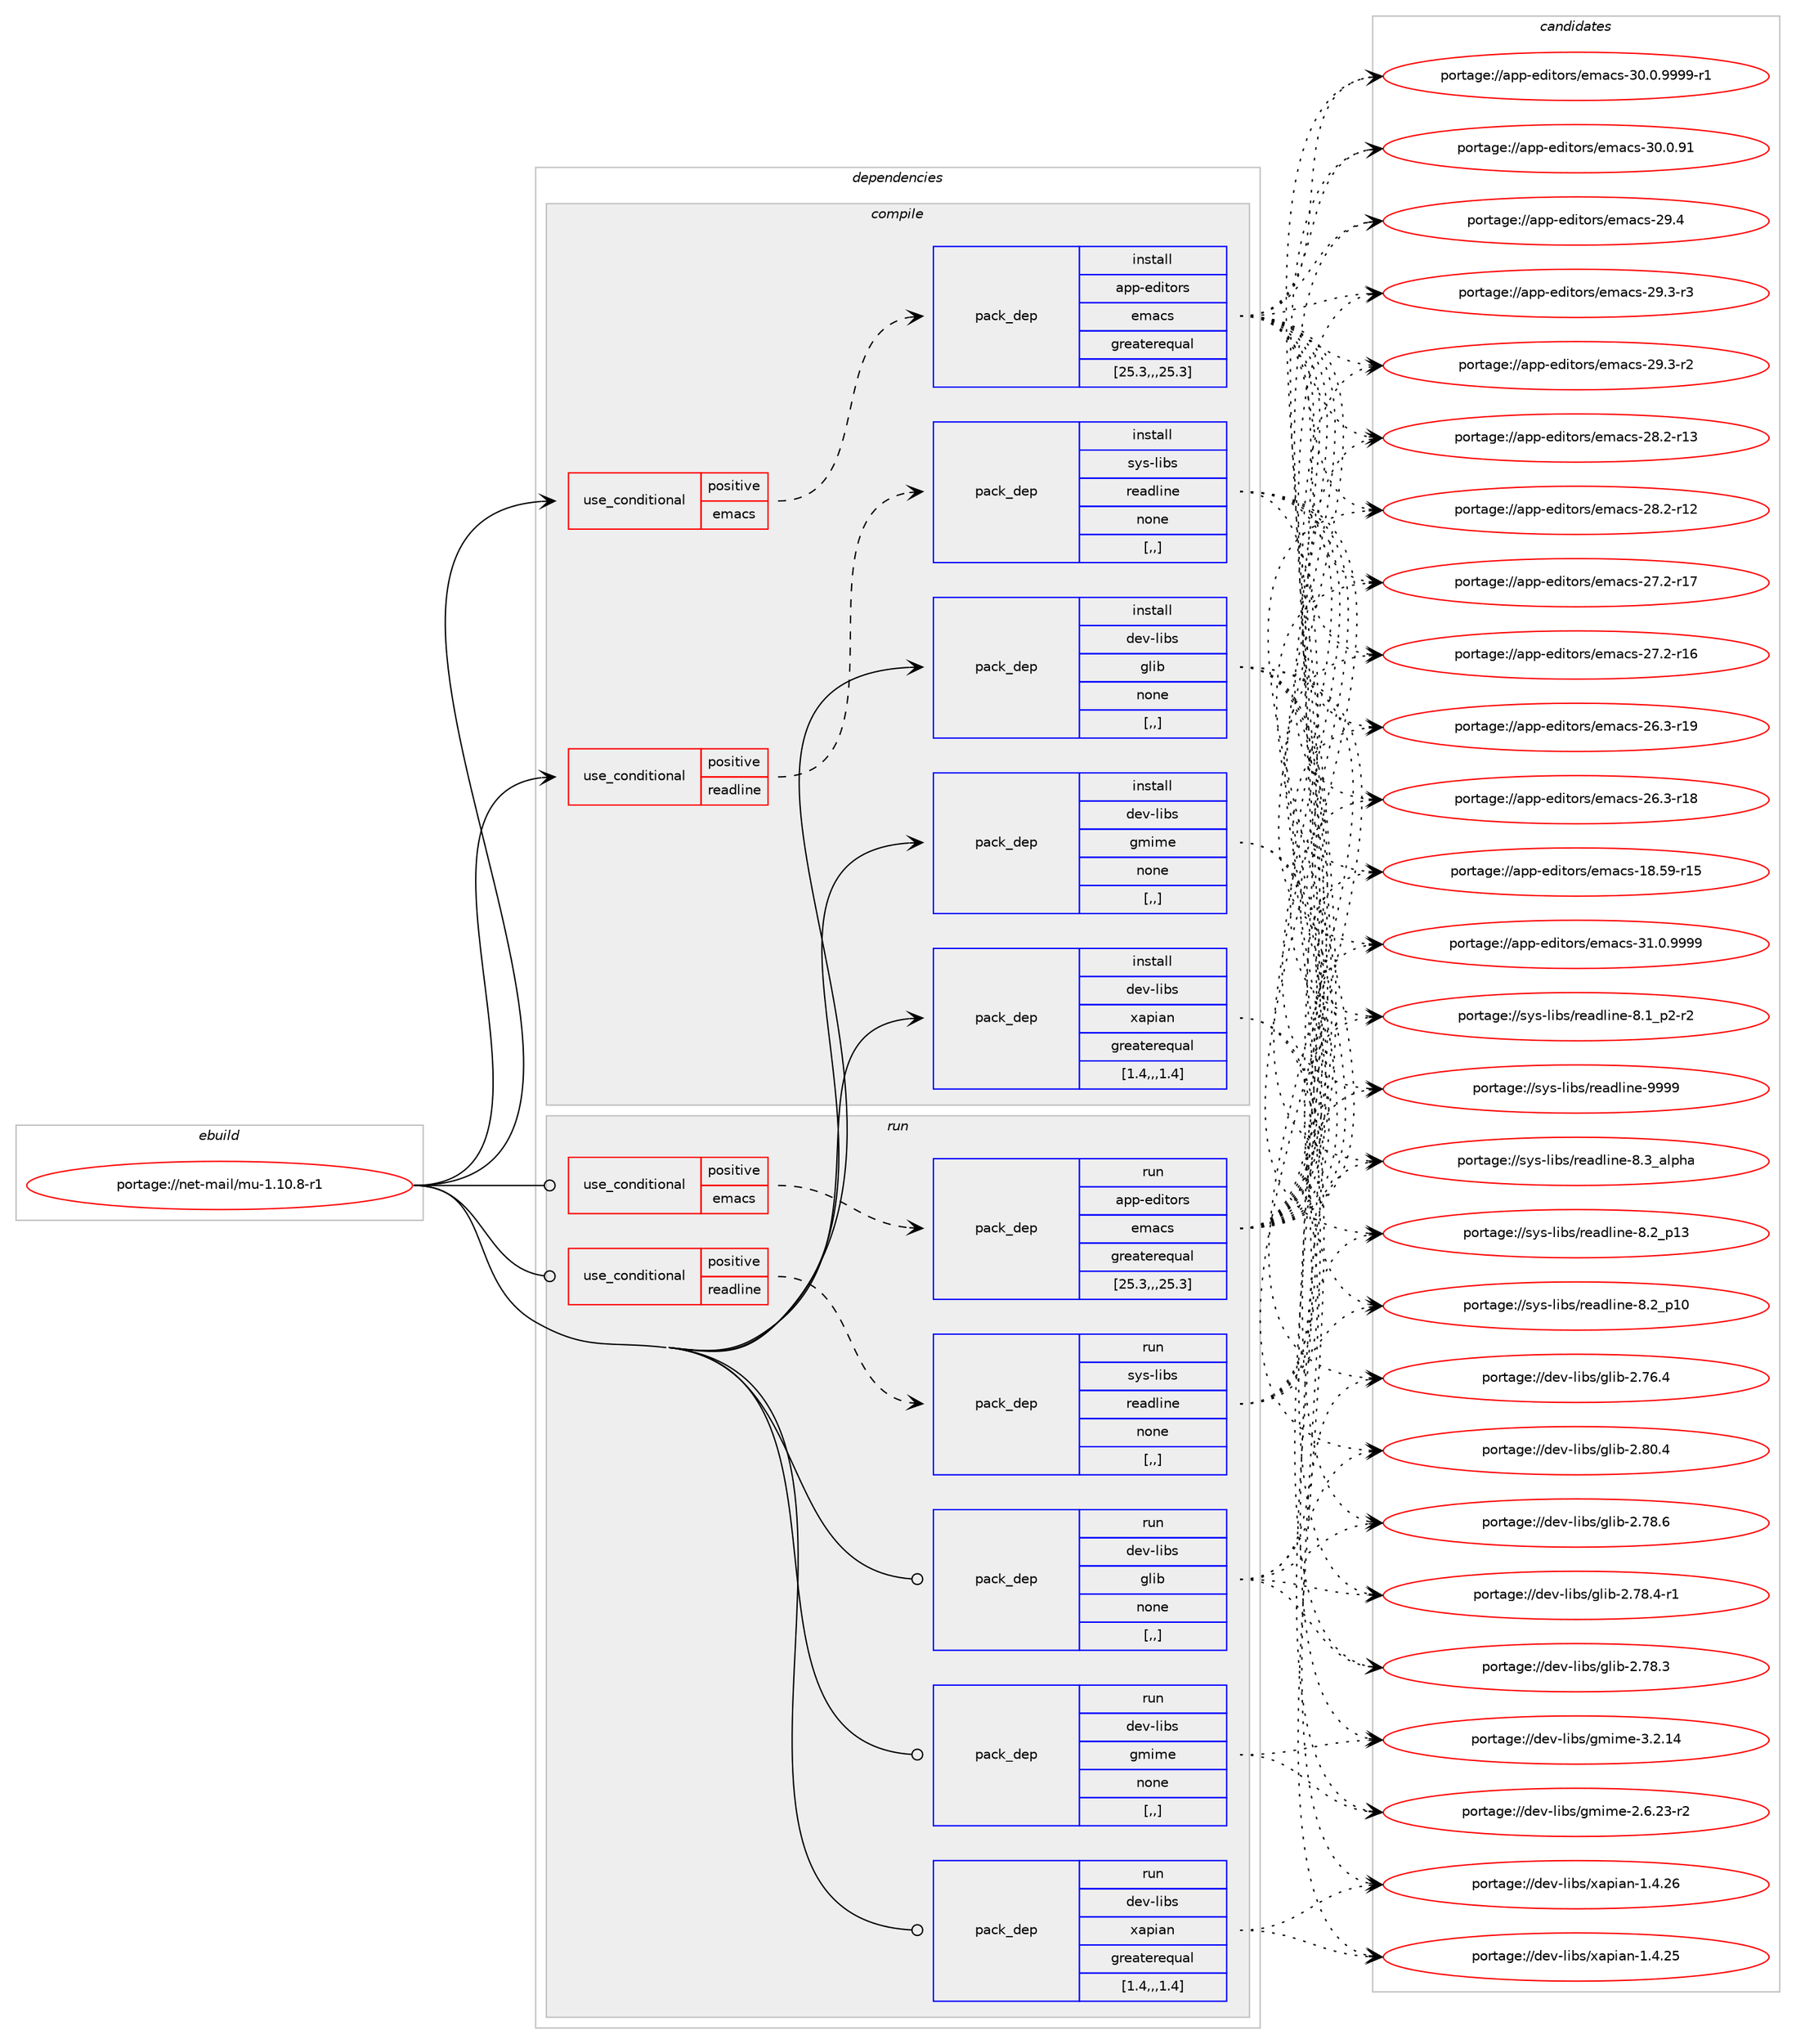 digraph prolog {

# *************
# Graph options
# *************

newrank=true;
concentrate=true;
compound=true;
graph [rankdir=LR,fontname=Helvetica,fontsize=10,ranksep=1.5];#, ranksep=2.5, nodesep=0.2];
edge  [arrowhead=vee];
node  [fontname=Helvetica,fontsize=10];

# **********
# The ebuild
# **********

subgraph cluster_leftcol {
color=gray;
label=<<i>ebuild</i>>;
id [label="portage://net-mail/mu-1.10.8-r1", color=red, width=4, href="../net-mail/mu-1.10.8-r1.svg"];
}

# ****************
# The dependencies
# ****************

subgraph cluster_midcol {
color=gray;
label=<<i>dependencies</i>>;
subgraph cluster_compile {
fillcolor="#eeeeee";
style=filled;
label=<<i>compile</i>>;
subgraph cond229699 {
dependency876384 [label=<<TABLE BORDER="0" CELLBORDER="1" CELLSPACING="0" CELLPADDING="4"><TR><TD ROWSPAN="3" CELLPADDING="10">use_conditional</TD></TR><TR><TD>positive</TD></TR><TR><TD>emacs</TD></TR></TABLE>>, shape=none, color=red];
subgraph pack640252 {
dependency876385 [label=<<TABLE BORDER="0" CELLBORDER="1" CELLSPACING="0" CELLPADDING="4" WIDTH="220"><TR><TD ROWSPAN="6" CELLPADDING="30">pack_dep</TD></TR><TR><TD WIDTH="110">install</TD></TR><TR><TD>app-editors</TD></TR><TR><TD>emacs</TD></TR><TR><TD>greaterequal</TD></TR><TR><TD>[25.3,,,25.3]</TD></TR></TABLE>>, shape=none, color=blue];
}
dependency876384:e -> dependency876385:w [weight=20,style="dashed",arrowhead="vee"];
}
id:e -> dependency876384:w [weight=20,style="solid",arrowhead="vee"];
subgraph cond229700 {
dependency876386 [label=<<TABLE BORDER="0" CELLBORDER="1" CELLSPACING="0" CELLPADDING="4"><TR><TD ROWSPAN="3" CELLPADDING="10">use_conditional</TD></TR><TR><TD>positive</TD></TR><TR><TD>readline</TD></TR></TABLE>>, shape=none, color=red];
subgraph pack640253 {
dependency876387 [label=<<TABLE BORDER="0" CELLBORDER="1" CELLSPACING="0" CELLPADDING="4" WIDTH="220"><TR><TD ROWSPAN="6" CELLPADDING="30">pack_dep</TD></TR><TR><TD WIDTH="110">install</TD></TR><TR><TD>sys-libs</TD></TR><TR><TD>readline</TD></TR><TR><TD>none</TD></TR><TR><TD>[,,]</TD></TR></TABLE>>, shape=none, color=blue];
}
dependency876386:e -> dependency876387:w [weight=20,style="dashed",arrowhead="vee"];
}
id:e -> dependency876386:w [weight=20,style="solid",arrowhead="vee"];
subgraph pack640254 {
dependency876388 [label=<<TABLE BORDER="0" CELLBORDER="1" CELLSPACING="0" CELLPADDING="4" WIDTH="220"><TR><TD ROWSPAN="6" CELLPADDING="30">pack_dep</TD></TR><TR><TD WIDTH="110">install</TD></TR><TR><TD>dev-libs</TD></TR><TR><TD>glib</TD></TR><TR><TD>none</TD></TR><TR><TD>[,,]</TD></TR></TABLE>>, shape=none, color=blue];
}
id:e -> dependency876388:w [weight=20,style="solid",arrowhead="vee"];
subgraph pack640255 {
dependency876389 [label=<<TABLE BORDER="0" CELLBORDER="1" CELLSPACING="0" CELLPADDING="4" WIDTH="220"><TR><TD ROWSPAN="6" CELLPADDING="30">pack_dep</TD></TR><TR><TD WIDTH="110">install</TD></TR><TR><TD>dev-libs</TD></TR><TR><TD>gmime</TD></TR><TR><TD>none</TD></TR><TR><TD>[,,]</TD></TR></TABLE>>, shape=none, color=blue];
}
id:e -> dependency876389:w [weight=20,style="solid",arrowhead="vee"];
subgraph pack640256 {
dependency876390 [label=<<TABLE BORDER="0" CELLBORDER="1" CELLSPACING="0" CELLPADDING="4" WIDTH="220"><TR><TD ROWSPAN="6" CELLPADDING="30">pack_dep</TD></TR><TR><TD WIDTH="110">install</TD></TR><TR><TD>dev-libs</TD></TR><TR><TD>xapian</TD></TR><TR><TD>greaterequal</TD></TR><TR><TD>[1.4,,,1.4]</TD></TR></TABLE>>, shape=none, color=blue];
}
id:e -> dependency876390:w [weight=20,style="solid",arrowhead="vee"];
}
subgraph cluster_compileandrun {
fillcolor="#eeeeee";
style=filled;
label=<<i>compile and run</i>>;
}
subgraph cluster_run {
fillcolor="#eeeeee";
style=filled;
label=<<i>run</i>>;
subgraph cond229701 {
dependency876391 [label=<<TABLE BORDER="0" CELLBORDER="1" CELLSPACING="0" CELLPADDING="4"><TR><TD ROWSPAN="3" CELLPADDING="10">use_conditional</TD></TR><TR><TD>positive</TD></TR><TR><TD>emacs</TD></TR></TABLE>>, shape=none, color=red];
subgraph pack640257 {
dependency876392 [label=<<TABLE BORDER="0" CELLBORDER="1" CELLSPACING="0" CELLPADDING="4" WIDTH="220"><TR><TD ROWSPAN="6" CELLPADDING="30">pack_dep</TD></TR><TR><TD WIDTH="110">run</TD></TR><TR><TD>app-editors</TD></TR><TR><TD>emacs</TD></TR><TR><TD>greaterequal</TD></TR><TR><TD>[25.3,,,25.3]</TD></TR></TABLE>>, shape=none, color=blue];
}
dependency876391:e -> dependency876392:w [weight=20,style="dashed",arrowhead="vee"];
}
id:e -> dependency876391:w [weight=20,style="solid",arrowhead="odot"];
subgraph cond229702 {
dependency876393 [label=<<TABLE BORDER="0" CELLBORDER="1" CELLSPACING="0" CELLPADDING="4"><TR><TD ROWSPAN="3" CELLPADDING="10">use_conditional</TD></TR><TR><TD>positive</TD></TR><TR><TD>readline</TD></TR></TABLE>>, shape=none, color=red];
subgraph pack640258 {
dependency876394 [label=<<TABLE BORDER="0" CELLBORDER="1" CELLSPACING="0" CELLPADDING="4" WIDTH="220"><TR><TD ROWSPAN="6" CELLPADDING="30">pack_dep</TD></TR><TR><TD WIDTH="110">run</TD></TR><TR><TD>sys-libs</TD></TR><TR><TD>readline</TD></TR><TR><TD>none</TD></TR><TR><TD>[,,]</TD></TR></TABLE>>, shape=none, color=blue];
}
dependency876393:e -> dependency876394:w [weight=20,style="dashed",arrowhead="vee"];
}
id:e -> dependency876393:w [weight=20,style="solid",arrowhead="odot"];
subgraph pack640259 {
dependency876395 [label=<<TABLE BORDER="0" CELLBORDER="1" CELLSPACING="0" CELLPADDING="4" WIDTH="220"><TR><TD ROWSPAN="6" CELLPADDING="30">pack_dep</TD></TR><TR><TD WIDTH="110">run</TD></TR><TR><TD>dev-libs</TD></TR><TR><TD>glib</TD></TR><TR><TD>none</TD></TR><TR><TD>[,,]</TD></TR></TABLE>>, shape=none, color=blue];
}
id:e -> dependency876395:w [weight=20,style="solid",arrowhead="odot"];
subgraph pack640260 {
dependency876396 [label=<<TABLE BORDER="0" CELLBORDER="1" CELLSPACING="0" CELLPADDING="4" WIDTH="220"><TR><TD ROWSPAN="6" CELLPADDING="30">pack_dep</TD></TR><TR><TD WIDTH="110">run</TD></TR><TR><TD>dev-libs</TD></TR><TR><TD>gmime</TD></TR><TR><TD>none</TD></TR><TR><TD>[,,]</TD></TR></TABLE>>, shape=none, color=blue];
}
id:e -> dependency876396:w [weight=20,style="solid",arrowhead="odot"];
subgraph pack640261 {
dependency876397 [label=<<TABLE BORDER="0" CELLBORDER="1" CELLSPACING="0" CELLPADDING="4" WIDTH="220"><TR><TD ROWSPAN="6" CELLPADDING="30">pack_dep</TD></TR><TR><TD WIDTH="110">run</TD></TR><TR><TD>dev-libs</TD></TR><TR><TD>xapian</TD></TR><TR><TD>greaterequal</TD></TR><TR><TD>[1.4,,,1.4]</TD></TR></TABLE>>, shape=none, color=blue];
}
id:e -> dependency876397:w [weight=20,style="solid",arrowhead="odot"];
}
}

# **************
# The candidates
# **************

subgraph cluster_choices {
rank=same;
color=gray;
label=<<i>candidates</i>>;

subgraph choice640252 {
color=black;
nodesep=1;
choice971121124510110010511611111411547101109979911545514946484657575757 [label="portage://app-editors/emacs-31.0.9999", color=red, width=4,href="../app-editors/emacs-31.0.9999.svg"];
choice9711211245101100105116111114115471011099799115455148464846575757574511449 [label="portage://app-editors/emacs-30.0.9999-r1", color=red, width=4,href="../app-editors/emacs-30.0.9999-r1.svg"];
choice97112112451011001051161111141154710110997991154551484648465749 [label="portage://app-editors/emacs-30.0.91", color=red, width=4,href="../app-editors/emacs-30.0.91.svg"];
choice97112112451011001051161111141154710110997991154550574652 [label="portage://app-editors/emacs-29.4", color=red, width=4,href="../app-editors/emacs-29.4.svg"];
choice971121124510110010511611111411547101109979911545505746514511451 [label="portage://app-editors/emacs-29.3-r3", color=red, width=4,href="../app-editors/emacs-29.3-r3.svg"];
choice971121124510110010511611111411547101109979911545505746514511450 [label="portage://app-editors/emacs-29.3-r2", color=red, width=4,href="../app-editors/emacs-29.3-r2.svg"];
choice97112112451011001051161111141154710110997991154550564650451144951 [label="portage://app-editors/emacs-28.2-r13", color=red, width=4,href="../app-editors/emacs-28.2-r13.svg"];
choice97112112451011001051161111141154710110997991154550564650451144950 [label="portage://app-editors/emacs-28.2-r12", color=red, width=4,href="../app-editors/emacs-28.2-r12.svg"];
choice97112112451011001051161111141154710110997991154550554650451144955 [label="portage://app-editors/emacs-27.2-r17", color=red, width=4,href="../app-editors/emacs-27.2-r17.svg"];
choice97112112451011001051161111141154710110997991154550554650451144954 [label="portage://app-editors/emacs-27.2-r16", color=red, width=4,href="../app-editors/emacs-27.2-r16.svg"];
choice97112112451011001051161111141154710110997991154550544651451144957 [label="portage://app-editors/emacs-26.3-r19", color=red, width=4,href="../app-editors/emacs-26.3-r19.svg"];
choice97112112451011001051161111141154710110997991154550544651451144956 [label="portage://app-editors/emacs-26.3-r18", color=red, width=4,href="../app-editors/emacs-26.3-r18.svg"];
choice9711211245101100105116111114115471011099799115454956465357451144953 [label="portage://app-editors/emacs-18.59-r15", color=red, width=4,href="../app-editors/emacs-18.59-r15.svg"];
dependency876385:e -> choice971121124510110010511611111411547101109979911545514946484657575757:w [style=dotted,weight="100"];
dependency876385:e -> choice9711211245101100105116111114115471011099799115455148464846575757574511449:w [style=dotted,weight="100"];
dependency876385:e -> choice97112112451011001051161111141154710110997991154551484648465749:w [style=dotted,weight="100"];
dependency876385:e -> choice97112112451011001051161111141154710110997991154550574652:w [style=dotted,weight="100"];
dependency876385:e -> choice971121124510110010511611111411547101109979911545505746514511451:w [style=dotted,weight="100"];
dependency876385:e -> choice971121124510110010511611111411547101109979911545505746514511450:w [style=dotted,weight="100"];
dependency876385:e -> choice97112112451011001051161111141154710110997991154550564650451144951:w [style=dotted,weight="100"];
dependency876385:e -> choice97112112451011001051161111141154710110997991154550564650451144950:w [style=dotted,weight="100"];
dependency876385:e -> choice97112112451011001051161111141154710110997991154550554650451144955:w [style=dotted,weight="100"];
dependency876385:e -> choice97112112451011001051161111141154710110997991154550554650451144954:w [style=dotted,weight="100"];
dependency876385:e -> choice97112112451011001051161111141154710110997991154550544651451144957:w [style=dotted,weight="100"];
dependency876385:e -> choice97112112451011001051161111141154710110997991154550544651451144956:w [style=dotted,weight="100"];
dependency876385:e -> choice9711211245101100105116111114115471011099799115454956465357451144953:w [style=dotted,weight="100"];
}
subgraph choice640253 {
color=black;
nodesep=1;
choice115121115451081059811547114101971001081051101014557575757 [label="portage://sys-libs/readline-9999", color=red, width=4,href="../sys-libs/readline-9999.svg"];
choice1151211154510810598115471141019710010810511010145564651959710811210497 [label="portage://sys-libs/readline-8.3_alpha", color=red, width=4,href="../sys-libs/readline-8.3_alpha.svg"];
choice1151211154510810598115471141019710010810511010145564650951124951 [label="portage://sys-libs/readline-8.2_p13", color=red, width=4,href="../sys-libs/readline-8.2_p13.svg"];
choice1151211154510810598115471141019710010810511010145564650951124948 [label="portage://sys-libs/readline-8.2_p10", color=red, width=4,href="../sys-libs/readline-8.2_p10.svg"];
choice115121115451081059811547114101971001081051101014556464995112504511450 [label="portage://sys-libs/readline-8.1_p2-r2", color=red, width=4,href="../sys-libs/readline-8.1_p2-r2.svg"];
dependency876387:e -> choice115121115451081059811547114101971001081051101014557575757:w [style=dotted,weight="100"];
dependency876387:e -> choice1151211154510810598115471141019710010810511010145564651959710811210497:w [style=dotted,weight="100"];
dependency876387:e -> choice1151211154510810598115471141019710010810511010145564650951124951:w [style=dotted,weight="100"];
dependency876387:e -> choice1151211154510810598115471141019710010810511010145564650951124948:w [style=dotted,weight="100"];
dependency876387:e -> choice115121115451081059811547114101971001081051101014556464995112504511450:w [style=dotted,weight="100"];
}
subgraph choice640254 {
color=black;
nodesep=1;
choice1001011184510810598115471031081059845504656484652 [label="portage://dev-libs/glib-2.80.4", color=red, width=4,href="../dev-libs/glib-2.80.4.svg"];
choice1001011184510810598115471031081059845504655564654 [label="portage://dev-libs/glib-2.78.6", color=red, width=4,href="../dev-libs/glib-2.78.6.svg"];
choice10010111845108105981154710310810598455046555646524511449 [label="portage://dev-libs/glib-2.78.4-r1", color=red, width=4,href="../dev-libs/glib-2.78.4-r1.svg"];
choice1001011184510810598115471031081059845504655564651 [label="portage://dev-libs/glib-2.78.3", color=red, width=4,href="../dev-libs/glib-2.78.3.svg"];
choice1001011184510810598115471031081059845504655544652 [label="portage://dev-libs/glib-2.76.4", color=red, width=4,href="../dev-libs/glib-2.76.4.svg"];
dependency876388:e -> choice1001011184510810598115471031081059845504656484652:w [style=dotted,weight="100"];
dependency876388:e -> choice1001011184510810598115471031081059845504655564654:w [style=dotted,weight="100"];
dependency876388:e -> choice10010111845108105981154710310810598455046555646524511449:w [style=dotted,weight="100"];
dependency876388:e -> choice1001011184510810598115471031081059845504655564651:w [style=dotted,weight="100"];
dependency876388:e -> choice1001011184510810598115471031081059845504655544652:w [style=dotted,weight="100"];
}
subgraph choice640255 {
color=black;
nodesep=1;
choice10010111845108105981154710310910510910145514650464952 [label="portage://dev-libs/gmime-3.2.14", color=red, width=4,href="../dev-libs/gmime-3.2.14.svg"];
choice100101118451081059811547103109105109101455046544650514511450 [label="portage://dev-libs/gmime-2.6.23-r2", color=red, width=4,href="../dev-libs/gmime-2.6.23-r2.svg"];
dependency876389:e -> choice10010111845108105981154710310910510910145514650464952:w [style=dotted,weight="100"];
dependency876389:e -> choice100101118451081059811547103109105109101455046544650514511450:w [style=dotted,weight="100"];
}
subgraph choice640256 {
color=black;
nodesep=1;
choice100101118451081059811547120971121059711045494652465054 [label="portage://dev-libs/xapian-1.4.26", color=red, width=4,href="../dev-libs/xapian-1.4.26.svg"];
choice100101118451081059811547120971121059711045494652465053 [label="portage://dev-libs/xapian-1.4.25", color=red, width=4,href="../dev-libs/xapian-1.4.25.svg"];
dependency876390:e -> choice100101118451081059811547120971121059711045494652465054:w [style=dotted,weight="100"];
dependency876390:e -> choice100101118451081059811547120971121059711045494652465053:w [style=dotted,weight="100"];
}
subgraph choice640257 {
color=black;
nodesep=1;
choice971121124510110010511611111411547101109979911545514946484657575757 [label="portage://app-editors/emacs-31.0.9999", color=red, width=4,href="../app-editors/emacs-31.0.9999.svg"];
choice9711211245101100105116111114115471011099799115455148464846575757574511449 [label="portage://app-editors/emacs-30.0.9999-r1", color=red, width=4,href="../app-editors/emacs-30.0.9999-r1.svg"];
choice97112112451011001051161111141154710110997991154551484648465749 [label="portage://app-editors/emacs-30.0.91", color=red, width=4,href="../app-editors/emacs-30.0.91.svg"];
choice97112112451011001051161111141154710110997991154550574652 [label="portage://app-editors/emacs-29.4", color=red, width=4,href="../app-editors/emacs-29.4.svg"];
choice971121124510110010511611111411547101109979911545505746514511451 [label="portage://app-editors/emacs-29.3-r3", color=red, width=4,href="../app-editors/emacs-29.3-r3.svg"];
choice971121124510110010511611111411547101109979911545505746514511450 [label="portage://app-editors/emacs-29.3-r2", color=red, width=4,href="../app-editors/emacs-29.3-r2.svg"];
choice97112112451011001051161111141154710110997991154550564650451144951 [label="portage://app-editors/emacs-28.2-r13", color=red, width=4,href="../app-editors/emacs-28.2-r13.svg"];
choice97112112451011001051161111141154710110997991154550564650451144950 [label="portage://app-editors/emacs-28.2-r12", color=red, width=4,href="../app-editors/emacs-28.2-r12.svg"];
choice97112112451011001051161111141154710110997991154550554650451144955 [label="portage://app-editors/emacs-27.2-r17", color=red, width=4,href="../app-editors/emacs-27.2-r17.svg"];
choice97112112451011001051161111141154710110997991154550554650451144954 [label="portage://app-editors/emacs-27.2-r16", color=red, width=4,href="../app-editors/emacs-27.2-r16.svg"];
choice97112112451011001051161111141154710110997991154550544651451144957 [label="portage://app-editors/emacs-26.3-r19", color=red, width=4,href="../app-editors/emacs-26.3-r19.svg"];
choice97112112451011001051161111141154710110997991154550544651451144956 [label="portage://app-editors/emacs-26.3-r18", color=red, width=4,href="../app-editors/emacs-26.3-r18.svg"];
choice9711211245101100105116111114115471011099799115454956465357451144953 [label="portage://app-editors/emacs-18.59-r15", color=red, width=4,href="../app-editors/emacs-18.59-r15.svg"];
dependency876392:e -> choice971121124510110010511611111411547101109979911545514946484657575757:w [style=dotted,weight="100"];
dependency876392:e -> choice9711211245101100105116111114115471011099799115455148464846575757574511449:w [style=dotted,weight="100"];
dependency876392:e -> choice97112112451011001051161111141154710110997991154551484648465749:w [style=dotted,weight="100"];
dependency876392:e -> choice97112112451011001051161111141154710110997991154550574652:w [style=dotted,weight="100"];
dependency876392:e -> choice971121124510110010511611111411547101109979911545505746514511451:w [style=dotted,weight="100"];
dependency876392:e -> choice971121124510110010511611111411547101109979911545505746514511450:w [style=dotted,weight="100"];
dependency876392:e -> choice97112112451011001051161111141154710110997991154550564650451144951:w [style=dotted,weight="100"];
dependency876392:e -> choice97112112451011001051161111141154710110997991154550564650451144950:w [style=dotted,weight="100"];
dependency876392:e -> choice97112112451011001051161111141154710110997991154550554650451144955:w [style=dotted,weight="100"];
dependency876392:e -> choice97112112451011001051161111141154710110997991154550554650451144954:w [style=dotted,weight="100"];
dependency876392:e -> choice97112112451011001051161111141154710110997991154550544651451144957:w [style=dotted,weight="100"];
dependency876392:e -> choice97112112451011001051161111141154710110997991154550544651451144956:w [style=dotted,weight="100"];
dependency876392:e -> choice9711211245101100105116111114115471011099799115454956465357451144953:w [style=dotted,weight="100"];
}
subgraph choice640258 {
color=black;
nodesep=1;
choice115121115451081059811547114101971001081051101014557575757 [label="portage://sys-libs/readline-9999", color=red, width=4,href="../sys-libs/readline-9999.svg"];
choice1151211154510810598115471141019710010810511010145564651959710811210497 [label="portage://sys-libs/readline-8.3_alpha", color=red, width=4,href="../sys-libs/readline-8.3_alpha.svg"];
choice1151211154510810598115471141019710010810511010145564650951124951 [label="portage://sys-libs/readline-8.2_p13", color=red, width=4,href="../sys-libs/readline-8.2_p13.svg"];
choice1151211154510810598115471141019710010810511010145564650951124948 [label="portage://sys-libs/readline-8.2_p10", color=red, width=4,href="../sys-libs/readline-8.2_p10.svg"];
choice115121115451081059811547114101971001081051101014556464995112504511450 [label="portage://sys-libs/readline-8.1_p2-r2", color=red, width=4,href="../sys-libs/readline-8.1_p2-r2.svg"];
dependency876394:e -> choice115121115451081059811547114101971001081051101014557575757:w [style=dotted,weight="100"];
dependency876394:e -> choice1151211154510810598115471141019710010810511010145564651959710811210497:w [style=dotted,weight="100"];
dependency876394:e -> choice1151211154510810598115471141019710010810511010145564650951124951:w [style=dotted,weight="100"];
dependency876394:e -> choice1151211154510810598115471141019710010810511010145564650951124948:w [style=dotted,weight="100"];
dependency876394:e -> choice115121115451081059811547114101971001081051101014556464995112504511450:w [style=dotted,weight="100"];
}
subgraph choice640259 {
color=black;
nodesep=1;
choice1001011184510810598115471031081059845504656484652 [label="portage://dev-libs/glib-2.80.4", color=red, width=4,href="../dev-libs/glib-2.80.4.svg"];
choice1001011184510810598115471031081059845504655564654 [label="portage://dev-libs/glib-2.78.6", color=red, width=4,href="../dev-libs/glib-2.78.6.svg"];
choice10010111845108105981154710310810598455046555646524511449 [label="portage://dev-libs/glib-2.78.4-r1", color=red, width=4,href="../dev-libs/glib-2.78.4-r1.svg"];
choice1001011184510810598115471031081059845504655564651 [label="portage://dev-libs/glib-2.78.3", color=red, width=4,href="../dev-libs/glib-2.78.3.svg"];
choice1001011184510810598115471031081059845504655544652 [label="portage://dev-libs/glib-2.76.4", color=red, width=4,href="../dev-libs/glib-2.76.4.svg"];
dependency876395:e -> choice1001011184510810598115471031081059845504656484652:w [style=dotted,weight="100"];
dependency876395:e -> choice1001011184510810598115471031081059845504655564654:w [style=dotted,weight="100"];
dependency876395:e -> choice10010111845108105981154710310810598455046555646524511449:w [style=dotted,weight="100"];
dependency876395:e -> choice1001011184510810598115471031081059845504655564651:w [style=dotted,weight="100"];
dependency876395:e -> choice1001011184510810598115471031081059845504655544652:w [style=dotted,weight="100"];
}
subgraph choice640260 {
color=black;
nodesep=1;
choice10010111845108105981154710310910510910145514650464952 [label="portage://dev-libs/gmime-3.2.14", color=red, width=4,href="../dev-libs/gmime-3.2.14.svg"];
choice100101118451081059811547103109105109101455046544650514511450 [label="portage://dev-libs/gmime-2.6.23-r2", color=red, width=4,href="../dev-libs/gmime-2.6.23-r2.svg"];
dependency876396:e -> choice10010111845108105981154710310910510910145514650464952:w [style=dotted,weight="100"];
dependency876396:e -> choice100101118451081059811547103109105109101455046544650514511450:w [style=dotted,weight="100"];
}
subgraph choice640261 {
color=black;
nodesep=1;
choice100101118451081059811547120971121059711045494652465054 [label="portage://dev-libs/xapian-1.4.26", color=red, width=4,href="../dev-libs/xapian-1.4.26.svg"];
choice100101118451081059811547120971121059711045494652465053 [label="portage://dev-libs/xapian-1.4.25", color=red, width=4,href="../dev-libs/xapian-1.4.25.svg"];
dependency876397:e -> choice100101118451081059811547120971121059711045494652465054:w [style=dotted,weight="100"];
dependency876397:e -> choice100101118451081059811547120971121059711045494652465053:w [style=dotted,weight="100"];
}
}

}
